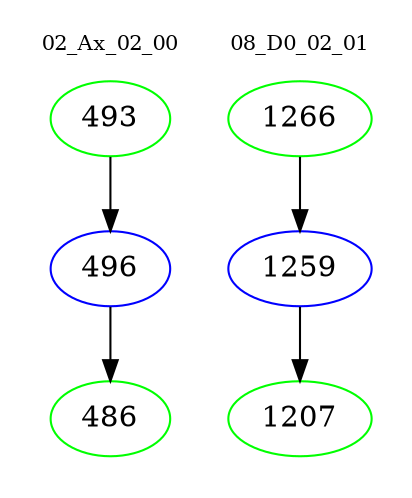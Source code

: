 digraph{
subgraph cluster_0 {
color = white
label = "02_Ax_02_00";
fontsize=10;
T0_493 [label="493", color="green"]
T0_493 -> T0_496 [color="black"]
T0_496 [label="496", color="blue"]
T0_496 -> T0_486 [color="black"]
T0_486 [label="486", color="green"]
}
subgraph cluster_1 {
color = white
label = "08_D0_02_01";
fontsize=10;
T1_1266 [label="1266", color="green"]
T1_1266 -> T1_1259 [color="black"]
T1_1259 [label="1259", color="blue"]
T1_1259 -> T1_1207 [color="black"]
T1_1207 [label="1207", color="green"]
}
}
